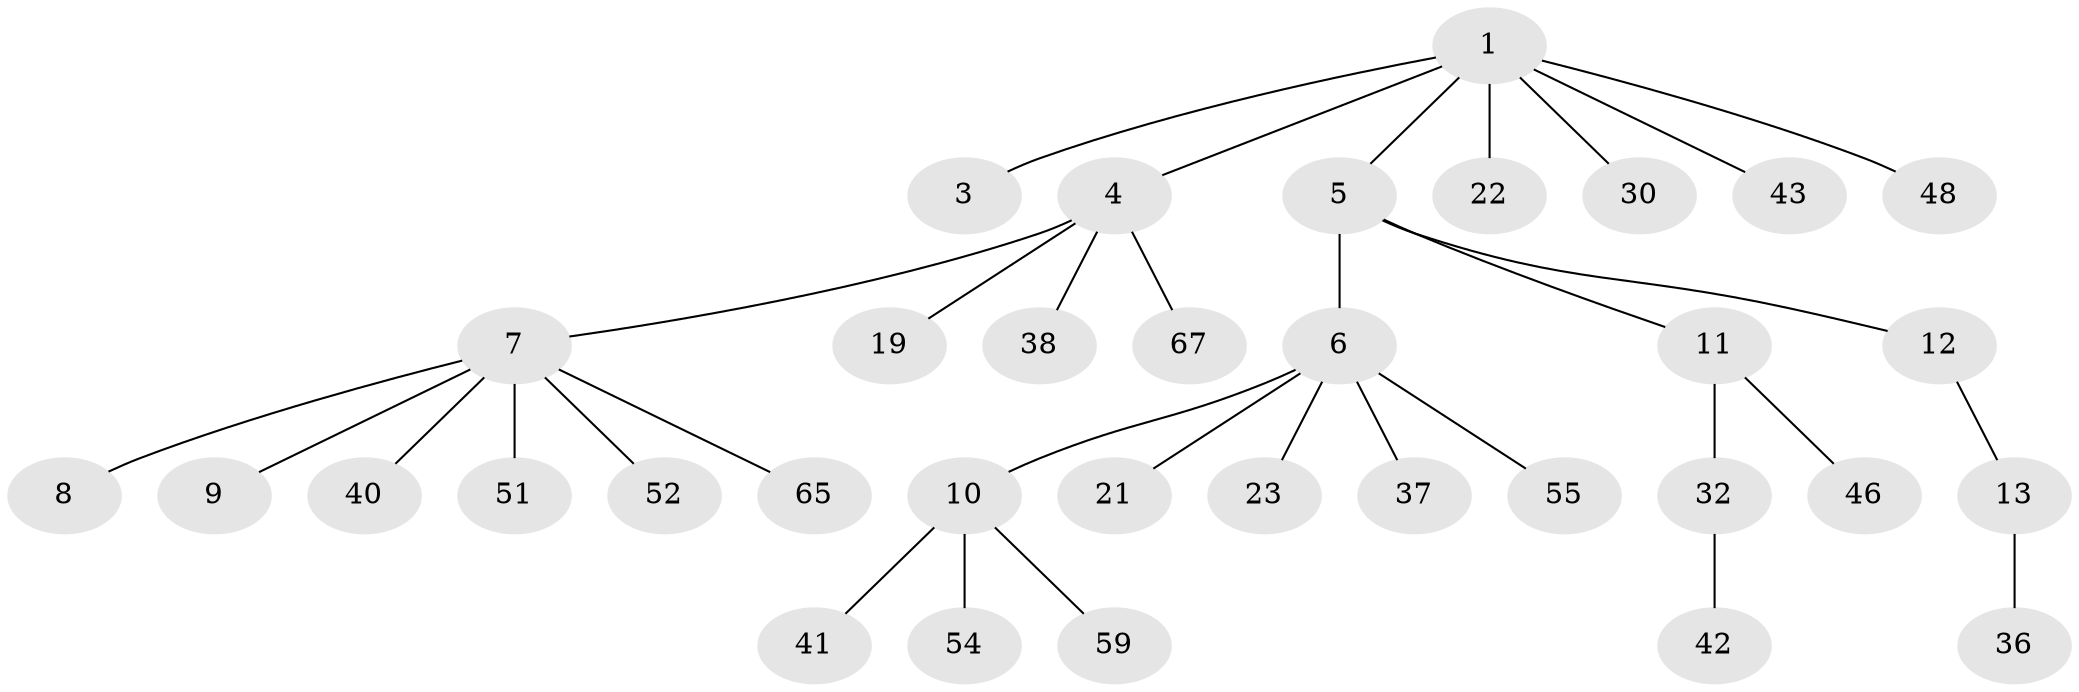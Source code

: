 // original degree distribution, {6: 0.014492753623188406, 3: 0.14492753623188406, 2: 0.2318840579710145, 4: 0.08695652173913043, 5: 0.028985507246376812, 1: 0.4927536231884058}
// Generated by graph-tools (version 1.1) at 2025/15/03/09/25 04:15:34]
// undirected, 34 vertices, 33 edges
graph export_dot {
graph [start="1"]
  node [color=gray90,style=filled];
  1 [super="+2"];
  3 [super="+25"];
  4 [super="+15+47"];
  5;
  6 [super="+18+16"];
  7 [super="+17"];
  8 [super="+33"];
  9;
  10;
  11 [super="+14"];
  12;
  13;
  19 [super="+28+27"];
  21 [super="+68"];
  22;
  23 [super="+60"];
  30;
  32 [super="+34"];
  36;
  37 [super="+49"];
  38 [super="+69"];
  40;
  41;
  42;
  43 [super="+53"];
  46;
  48;
  51 [super="+62"];
  52;
  54;
  55;
  59;
  65;
  67;
  1 -- 3;
  1 -- 4;
  1 -- 22;
  1 -- 30;
  1 -- 48;
  1 -- 43;
  1 -- 5;
  4 -- 7;
  4 -- 19;
  4 -- 67;
  4 -- 38;
  5 -- 6;
  5 -- 11;
  5 -- 12;
  6 -- 10;
  6 -- 21;
  6 -- 37;
  6 -- 23;
  6 -- 55;
  7 -- 8;
  7 -- 9;
  7 -- 65;
  7 -- 40;
  7 -- 51;
  7 -- 52;
  10 -- 41;
  10 -- 54;
  10 -- 59;
  11 -- 32;
  11 -- 46;
  12 -- 13;
  13 -- 36;
  32 -- 42;
}
